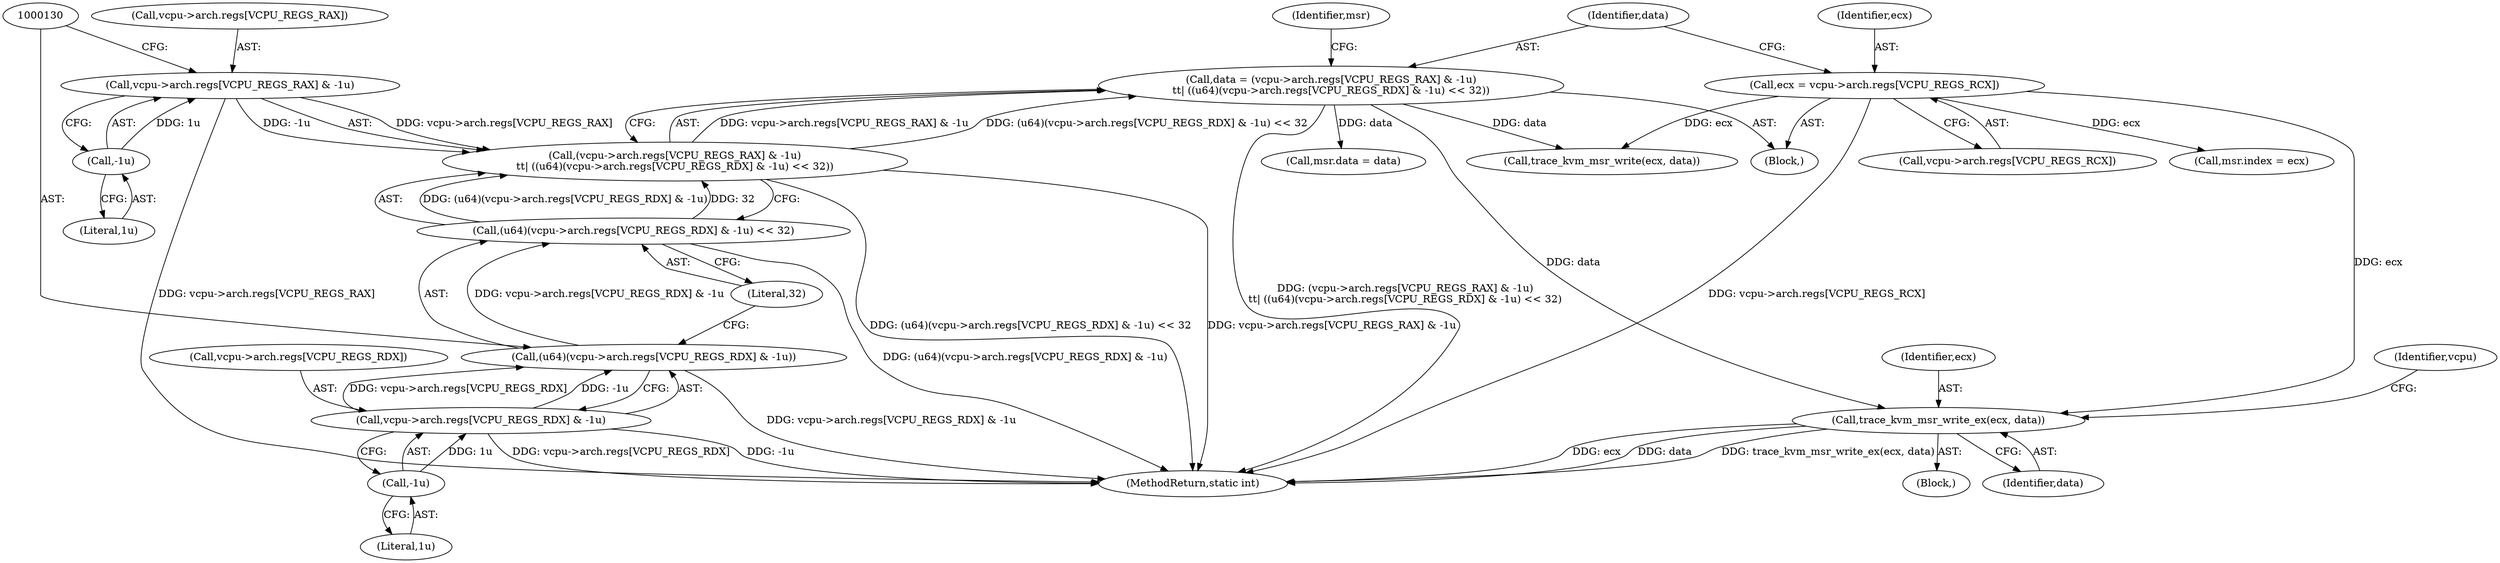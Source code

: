 digraph "0_linux_854e8bb1aa06c578c2c9145fa6bfe3680ef63b23_0@API" {
"1000165" [label="(Call,trace_kvm_msr_write_ex(ecx, data))"];
"1000105" [label="(Call,ecx = vcpu->arch.regs[VCPU_REGS_RCX])"];
"1000115" [label="(Call,data = (vcpu->arch.regs[VCPU_REGS_RAX] & -1u)\n\t\t| ((u64)(vcpu->arch.regs[VCPU_REGS_RDX] & -1u) << 32))"];
"1000117" [label="(Call,(vcpu->arch.regs[VCPU_REGS_RAX] & -1u)\n\t\t| ((u64)(vcpu->arch.regs[VCPU_REGS_RDX] & -1u) << 32))"];
"1000118" [label="(Call,vcpu->arch.regs[VCPU_REGS_RAX] & -1u)"];
"1000126" [label="(Call,-1u)"];
"1000128" [label="(Call,(u64)(vcpu->arch.regs[VCPU_REGS_RDX] & -1u) << 32)"];
"1000129" [label="(Call,(u64)(vcpu->arch.regs[VCPU_REGS_RDX] & -1u))"];
"1000131" [label="(Call,vcpu->arch.regs[VCPU_REGS_RDX] & -1u)"];
"1000139" [label="(Call,-1u)"];
"1000128" [label="(Call,(u64)(vcpu->arch.regs[VCPU_REGS_RDX] & -1u) << 32)"];
"1000142" [label="(Call,msr.data = data)"];
"1000119" [label="(Call,vcpu->arch.regs[VCPU_REGS_RAX])"];
"1000117" [label="(Call,(vcpu->arch.regs[VCPU_REGS_RAX] & -1u)\n\t\t| ((u64)(vcpu->arch.regs[VCPU_REGS_RDX] & -1u) << 32))"];
"1000169" [label="(Identifier,vcpu)"];
"1000139" [label="(Call,-1u)"];
"1000166" [label="(Identifier,ecx)"];
"1000140" [label="(Literal,1u)"];
"1000180" [label="(MethodReturn,static int)"];
"1000131" [label="(Call,vcpu->arch.regs[VCPU_REGS_RDX] & -1u)"];
"1000144" [label="(Identifier,msr)"];
"1000107" [label="(Call,vcpu->arch.regs[VCPU_REGS_RCX])"];
"1000116" [label="(Identifier,data)"];
"1000164" [label="(Block,)"];
"1000173" [label="(Call,trace_kvm_msr_write(ecx, data))"];
"1000127" [label="(Literal,1u)"];
"1000118" [label="(Call,vcpu->arch.regs[VCPU_REGS_RAX] & -1u)"];
"1000165" [label="(Call,trace_kvm_msr_write_ex(ecx, data))"];
"1000132" [label="(Call,vcpu->arch.regs[VCPU_REGS_RDX])"];
"1000115" [label="(Call,data = (vcpu->arch.regs[VCPU_REGS_RAX] & -1u)\n\t\t| ((u64)(vcpu->arch.regs[VCPU_REGS_RDX] & -1u) << 32))"];
"1000141" [label="(Literal,32)"];
"1000106" [label="(Identifier,ecx)"];
"1000105" [label="(Call,ecx = vcpu->arch.regs[VCPU_REGS_RCX])"];
"1000147" [label="(Call,msr.index = ecx)"];
"1000126" [label="(Call,-1u)"];
"1000167" [label="(Identifier,data)"];
"1000129" [label="(Call,(u64)(vcpu->arch.regs[VCPU_REGS_RDX] & -1u))"];
"1000102" [label="(Block,)"];
"1000165" -> "1000164"  [label="AST: "];
"1000165" -> "1000167"  [label="CFG: "];
"1000166" -> "1000165"  [label="AST: "];
"1000167" -> "1000165"  [label="AST: "];
"1000169" -> "1000165"  [label="CFG: "];
"1000165" -> "1000180"  [label="DDG: ecx"];
"1000165" -> "1000180"  [label="DDG: data"];
"1000165" -> "1000180"  [label="DDG: trace_kvm_msr_write_ex(ecx, data)"];
"1000105" -> "1000165"  [label="DDG: ecx"];
"1000115" -> "1000165"  [label="DDG: data"];
"1000105" -> "1000102"  [label="AST: "];
"1000105" -> "1000107"  [label="CFG: "];
"1000106" -> "1000105"  [label="AST: "];
"1000107" -> "1000105"  [label="AST: "];
"1000116" -> "1000105"  [label="CFG: "];
"1000105" -> "1000180"  [label="DDG: vcpu->arch.regs[VCPU_REGS_RCX]"];
"1000105" -> "1000147"  [label="DDG: ecx"];
"1000105" -> "1000173"  [label="DDG: ecx"];
"1000115" -> "1000102"  [label="AST: "];
"1000115" -> "1000117"  [label="CFG: "];
"1000116" -> "1000115"  [label="AST: "];
"1000117" -> "1000115"  [label="AST: "];
"1000144" -> "1000115"  [label="CFG: "];
"1000115" -> "1000180"  [label="DDG: (vcpu->arch.regs[VCPU_REGS_RAX] & -1u)\n\t\t| ((u64)(vcpu->arch.regs[VCPU_REGS_RDX] & -1u) << 32)"];
"1000117" -> "1000115"  [label="DDG: vcpu->arch.regs[VCPU_REGS_RAX] & -1u"];
"1000117" -> "1000115"  [label="DDG: (u64)(vcpu->arch.regs[VCPU_REGS_RDX] & -1u) << 32"];
"1000115" -> "1000142"  [label="DDG: data"];
"1000115" -> "1000173"  [label="DDG: data"];
"1000117" -> "1000128"  [label="CFG: "];
"1000118" -> "1000117"  [label="AST: "];
"1000128" -> "1000117"  [label="AST: "];
"1000117" -> "1000180"  [label="DDG: vcpu->arch.regs[VCPU_REGS_RAX] & -1u"];
"1000117" -> "1000180"  [label="DDG: (u64)(vcpu->arch.regs[VCPU_REGS_RDX] & -1u) << 32"];
"1000118" -> "1000117"  [label="DDG: vcpu->arch.regs[VCPU_REGS_RAX]"];
"1000118" -> "1000117"  [label="DDG: -1u"];
"1000128" -> "1000117"  [label="DDG: (u64)(vcpu->arch.regs[VCPU_REGS_RDX] & -1u)"];
"1000128" -> "1000117"  [label="DDG: 32"];
"1000118" -> "1000126"  [label="CFG: "];
"1000119" -> "1000118"  [label="AST: "];
"1000126" -> "1000118"  [label="AST: "];
"1000130" -> "1000118"  [label="CFG: "];
"1000118" -> "1000180"  [label="DDG: vcpu->arch.regs[VCPU_REGS_RAX]"];
"1000126" -> "1000118"  [label="DDG: 1u"];
"1000126" -> "1000127"  [label="CFG: "];
"1000127" -> "1000126"  [label="AST: "];
"1000128" -> "1000141"  [label="CFG: "];
"1000129" -> "1000128"  [label="AST: "];
"1000141" -> "1000128"  [label="AST: "];
"1000128" -> "1000180"  [label="DDG: (u64)(vcpu->arch.regs[VCPU_REGS_RDX] & -1u)"];
"1000129" -> "1000128"  [label="DDG: vcpu->arch.regs[VCPU_REGS_RDX] & -1u"];
"1000129" -> "1000131"  [label="CFG: "];
"1000130" -> "1000129"  [label="AST: "];
"1000131" -> "1000129"  [label="AST: "];
"1000141" -> "1000129"  [label="CFG: "];
"1000129" -> "1000180"  [label="DDG: vcpu->arch.regs[VCPU_REGS_RDX] & -1u"];
"1000131" -> "1000129"  [label="DDG: vcpu->arch.regs[VCPU_REGS_RDX]"];
"1000131" -> "1000129"  [label="DDG: -1u"];
"1000131" -> "1000139"  [label="CFG: "];
"1000132" -> "1000131"  [label="AST: "];
"1000139" -> "1000131"  [label="AST: "];
"1000131" -> "1000180"  [label="DDG: vcpu->arch.regs[VCPU_REGS_RDX]"];
"1000131" -> "1000180"  [label="DDG: -1u"];
"1000139" -> "1000131"  [label="DDG: 1u"];
"1000139" -> "1000140"  [label="CFG: "];
"1000140" -> "1000139"  [label="AST: "];
}

